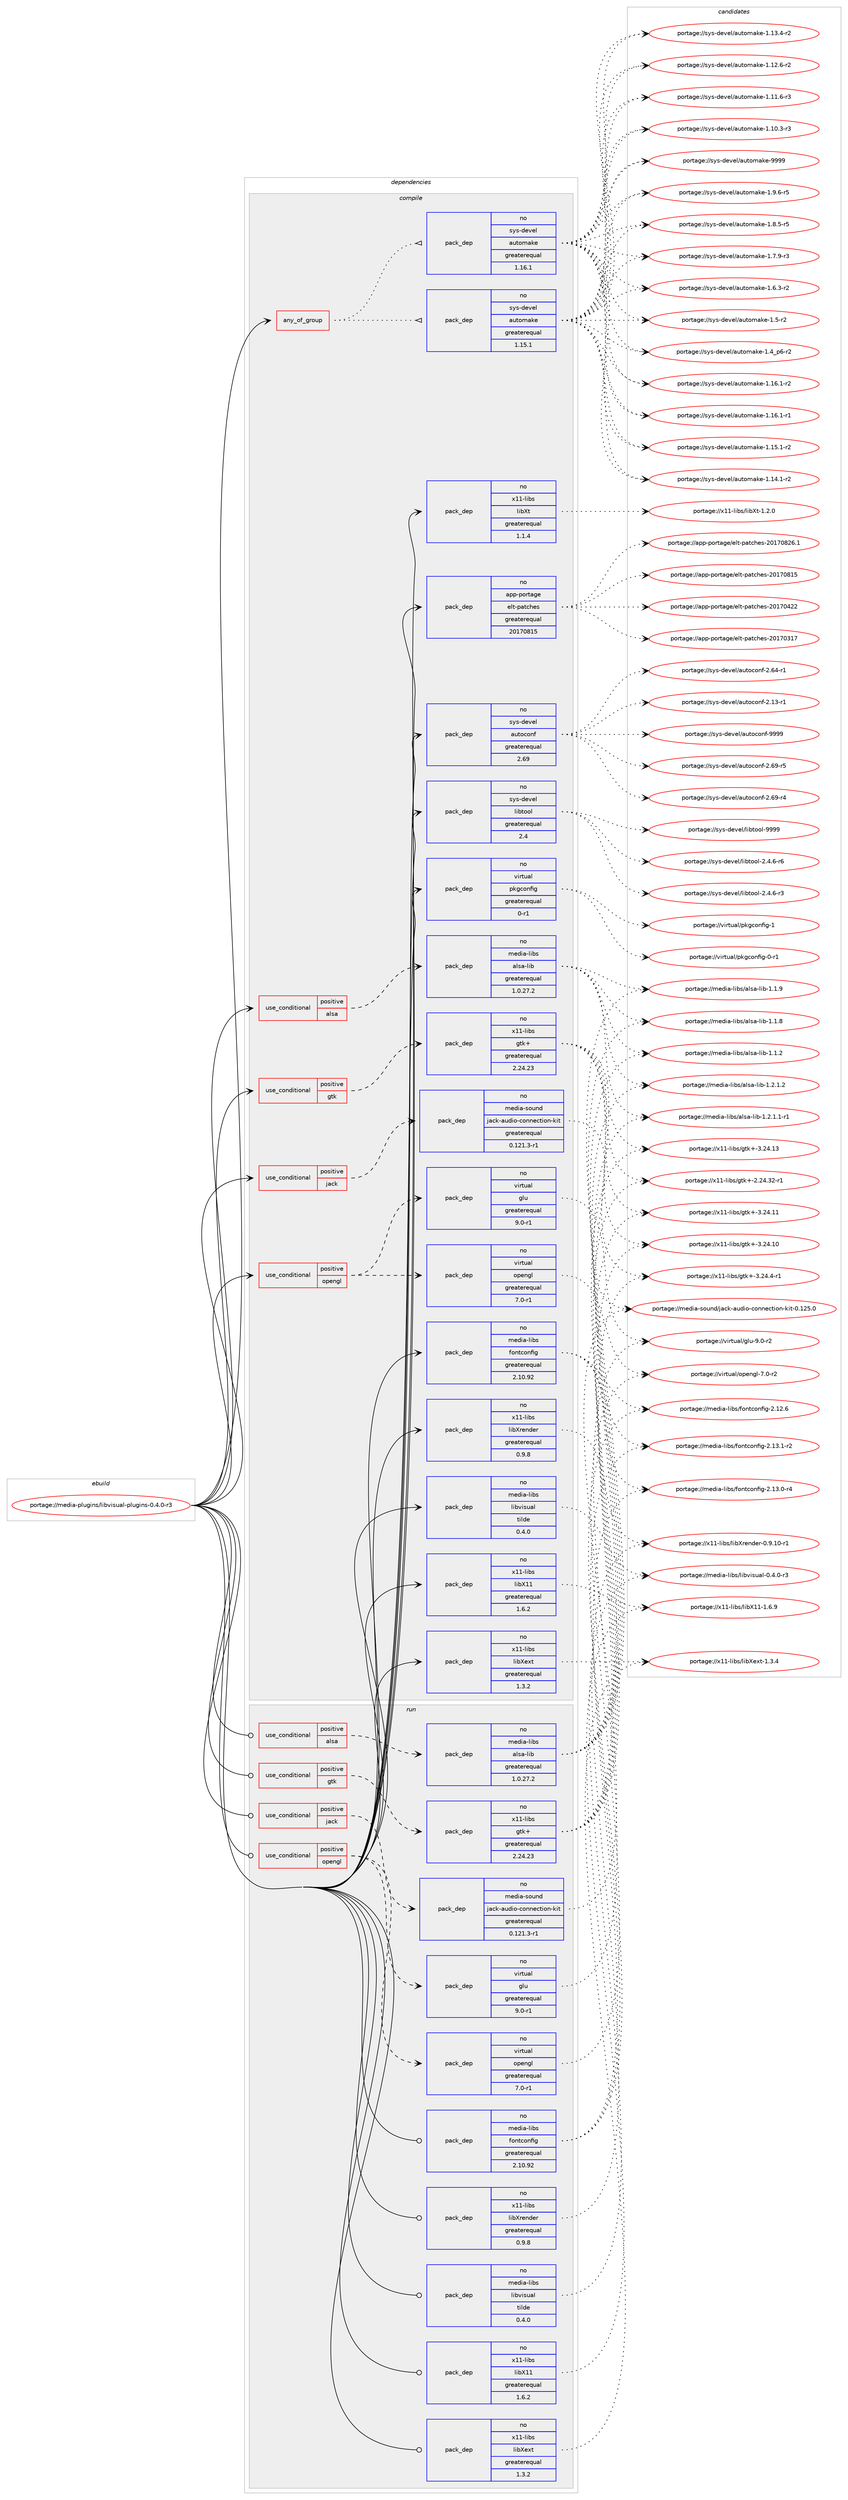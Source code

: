digraph prolog {

# *************
# Graph options
# *************

newrank=true;
concentrate=true;
compound=true;
graph [rankdir=LR,fontname=Helvetica,fontsize=10,ranksep=1.5];#, ranksep=2.5, nodesep=0.2];
edge  [arrowhead=vee];
node  [fontname=Helvetica,fontsize=10];

# **********
# The ebuild
# **********

subgraph cluster_leftcol {
color=gray;
label=<<i>ebuild</i>>;
id [label="portage://media-plugins/libvisual-plugins-0.4.0-r3", color=red, width=4, href="../media-plugins/libvisual-plugins-0.4.0-r3.svg"];
}

# ****************
# The dependencies
# ****************

subgraph cluster_midcol {
color=gray;
label=<<i>dependencies</i>>;
subgraph cluster_compile {
fillcolor="#eeeeee";
style=filled;
label=<<i>compile</i>>;
subgraph any2885 {
dependency199725 [label=<<TABLE BORDER="0" CELLBORDER="1" CELLSPACING="0" CELLPADDING="4"><TR><TD CELLPADDING="10">any_of_group</TD></TR></TABLE>>, shape=none, color=red];subgraph pack151518 {
dependency199726 [label=<<TABLE BORDER="0" CELLBORDER="1" CELLSPACING="0" CELLPADDING="4" WIDTH="220"><TR><TD ROWSPAN="6" CELLPADDING="30">pack_dep</TD></TR><TR><TD WIDTH="110">no</TD></TR><TR><TD>sys-devel</TD></TR><TR><TD>automake</TD></TR><TR><TD>greaterequal</TD></TR><TR><TD>1.16.1</TD></TR></TABLE>>, shape=none, color=blue];
}
dependency199725:e -> dependency199726:w [weight=20,style="dotted",arrowhead="oinv"];
subgraph pack151519 {
dependency199727 [label=<<TABLE BORDER="0" CELLBORDER="1" CELLSPACING="0" CELLPADDING="4" WIDTH="220"><TR><TD ROWSPAN="6" CELLPADDING="30">pack_dep</TD></TR><TR><TD WIDTH="110">no</TD></TR><TR><TD>sys-devel</TD></TR><TR><TD>automake</TD></TR><TR><TD>greaterequal</TD></TR><TR><TD>1.15.1</TD></TR></TABLE>>, shape=none, color=blue];
}
dependency199725:e -> dependency199727:w [weight=20,style="dotted",arrowhead="oinv"];
}
id:e -> dependency199725:w [weight=20,style="solid",arrowhead="vee"];
subgraph cond45166 {
dependency199728 [label=<<TABLE BORDER="0" CELLBORDER="1" CELLSPACING="0" CELLPADDING="4"><TR><TD ROWSPAN="3" CELLPADDING="10">use_conditional</TD></TR><TR><TD>positive</TD></TR><TR><TD>alsa</TD></TR></TABLE>>, shape=none, color=red];
subgraph pack151520 {
dependency199729 [label=<<TABLE BORDER="0" CELLBORDER="1" CELLSPACING="0" CELLPADDING="4" WIDTH="220"><TR><TD ROWSPAN="6" CELLPADDING="30">pack_dep</TD></TR><TR><TD WIDTH="110">no</TD></TR><TR><TD>media-libs</TD></TR><TR><TD>alsa-lib</TD></TR><TR><TD>greaterequal</TD></TR><TR><TD>1.0.27.2</TD></TR></TABLE>>, shape=none, color=blue];
}
dependency199728:e -> dependency199729:w [weight=20,style="dashed",arrowhead="vee"];
}
id:e -> dependency199728:w [weight=20,style="solid",arrowhead="vee"];
subgraph cond45167 {
dependency199730 [label=<<TABLE BORDER="0" CELLBORDER="1" CELLSPACING="0" CELLPADDING="4"><TR><TD ROWSPAN="3" CELLPADDING="10">use_conditional</TD></TR><TR><TD>positive</TD></TR><TR><TD>gtk</TD></TR></TABLE>>, shape=none, color=red];
subgraph pack151521 {
dependency199731 [label=<<TABLE BORDER="0" CELLBORDER="1" CELLSPACING="0" CELLPADDING="4" WIDTH="220"><TR><TD ROWSPAN="6" CELLPADDING="30">pack_dep</TD></TR><TR><TD WIDTH="110">no</TD></TR><TR><TD>x11-libs</TD></TR><TR><TD>gtk+</TD></TR><TR><TD>greaterequal</TD></TR><TR><TD>2.24.23</TD></TR></TABLE>>, shape=none, color=blue];
}
dependency199730:e -> dependency199731:w [weight=20,style="dashed",arrowhead="vee"];
}
id:e -> dependency199730:w [weight=20,style="solid",arrowhead="vee"];
subgraph cond45168 {
dependency199732 [label=<<TABLE BORDER="0" CELLBORDER="1" CELLSPACING="0" CELLPADDING="4"><TR><TD ROWSPAN="3" CELLPADDING="10">use_conditional</TD></TR><TR><TD>positive</TD></TR><TR><TD>jack</TD></TR></TABLE>>, shape=none, color=red];
subgraph pack151522 {
dependency199733 [label=<<TABLE BORDER="0" CELLBORDER="1" CELLSPACING="0" CELLPADDING="4" WIDTH="220"><TR><TD ROWSPAN="6" CELLPADDING="30">pack_dep</TD></TR><TR><TD WIDTH="110">no</TD></TR><TR><TD>media-sound</TD></TR><TR><TD>jack-audio-connection-kit</TD></TR><TR><TD>greaterequal</TD></TR><TR><TD>0.121.3-r1</TD></TR></TABLE>>, shape=none, color=blue];
}
dependency199732:e -> dependency199733:w [weight=20,style="dashed",arrowhead="vee"];
}
id:e -> dependency199732:w [weight=20,style="solid",arrowhead="vee"];
subgraph cond45169 {
dependency199734 [label=<<TABLE BORDER="0" CELLBORDER="1" CELLSPACING="0" CELLPADDING="4"><TR><TD ROWSPAN="3" CELLPADDING="10">use_conditional</TD></TR><TR><TD>positive</TD></TR><TR><TD>opengl</TD></TR></TABLE>>, shape=none, color=red];
subgraph pack151523 {
dependency199735 [label=<<TABLE BORDER="0" CELLBORDER="1" CELLSPACING="0" CELLPADDING="4" WIDTH="220"><TR><TD ROWSPAN="6" CELLPADDING="30">pack_dep</TD></TR><TR><TD WIDTH="110">no</TD></TR><TR><TD>virtual</TD></TR><TR><TD>glu</TD></TR><TR><TD>greaterequal</TD></TR><TR><TD>9.0-r1</TD></TR></TABLE>>, shape=none, color=blue];
}
dependency199734:e -> dependency199735:w [weight=20,style="dashed",arrowhead="vee"];
subgraph pack151524 {
dependency199736 [label=<<TABLE BORDER="0" CELLBORDER="1" CELLSPACING="0" CELLPADDING="4" WIDTH="220"><TR><TD ROWSPAN="6" CELLPADDING="30">pack_dep</TD></TR><TR><TD WIDTH="110">no</TD></TR><TR><TD>virtual</TD></TR><TR><TD>opengl</TD></TR><TR><TD>greaterequal</TD></TR><TR><TD>7.0-r1</TD></TR></TABLE>>, shape=none, color=blue];
}
dependency199734:e -> dependency199736:w [weight=20,style="dashed",arrowhead="vee"];
}
id:e -> dependency199734:w [weight=20,style="solid",arrowhead="vee"];
subgraph pack151525 {
dependency199737 [label=<<TABLE BORDER="0" CELLBORDER="1" CELLSPACING="0" CELLPADDING="4" WIDTH="220"><TR><TD ROWSPAN="6" CELLPADDING="30">pack_dep</TD></TR><TR><TD WIDTH="110">no</TD></TR><TR><TD>app-portage</TD></TR><TR><TD>elt-patches</TD></TR><TR><TD>greaterequal</TD></TR><TR><TD>20170815</TD></TR></TABLE>>, shape=none, color=blue];
}
id:e -> dependency199737:w [weight=20,style="solid",arrowhead="vee"];
subgraph pack151526 {
dependency199738 [label=<<TABLE BORDER="0" CELLBORDER="1" CELLSPACING="0" CELLPADDING="4" WIDTH="220"><TR><TD ROWSPAN="6" CELLPADDING="30">pack_dep</TD></TR><TR><TD WIDTH="110">no</TD></TR><TR><TD>media-libs</TD></TR><TR><TD>fontconfig</TD></TR><TR><TD>greaterequal</TD></TR><TR><TD>2.10.92</TD></TR></TABLE>>, shape=none, color=blue];
}
id:e -> dependency199738:w [weight=20,style="solid",arrowhead="vee"];
subgraph pack151527 {
dependency199739 [label=<<TABLE BORDER="0" CELLBORDER="1" CELLSPACING="0" CELLPADDING="4" WIDTH="220"><TR><TD ROWSPAN="6" CELLPADDING="30">pack_dep</TD></TR><TR><TD WIDTH="110">no</TD></TR><TR><TD>media-libs</TD></TR><TR><TD>libvisual</TD></TR><TR><TD>tilde</TD></TR><TR><TD>0.4.0</TD></TR></TABLE>>, shape=none, color=blue];
}
id:e -> dependency199739:w [weight=20,style="solid",arrowhead="vee"];
subgraph pack151528 {
dependency199740 [label=<<TABLE BORDER="0" CELLBORDER="1" CELLSPACING="0" CELLPADDING="4" WIDTH="220"><TR><TD ROWSPAN="6" CELLPADDING="30">pack_dep</TD></TR><TR><TD WIDTH="110">no</TD></TR><TR><TD>sys-devel</TD></TR><TR><TD>autoconf</TD></TR><TR><TD>greaterequal</TD></TR><TR><TD>2.69</TD></TR></TABLE>>, shape=none, color=blue];
}
id:e -> dependency199740:w [weight=20,style="solid",arrowhead="vee"];
subgraph pack151529 {
dependency199741 [label=<<TABLE BORDER="0" CELLBORDER="1" CELLSPACING="0" CELLPADDING="4" WIDTH="220"><TR><TD ROWSPAN="6" CELLPADDING="30">pack_dep</TD></TR><TR><TD WIDTH="110">no</TD></TR><TR><TD>sys-devel</TD></TR><TR><TD>libtool</TD></TR><TR><TD>greaterequal</TD></TR><TR><TD>2.4</TD></TR></TABLE>>, shape=none, color=blue];
}
id:e -> dependency199741:w [weight=20,style="solid",arrowhead="vee"];
subgraph pack151530 {
dependency199742 [label=<<TABLE BORDER="0" CELLBORDER="1" CELLSPACING="0" CELLPADDING="4" WIDTH="220"><TR><TD ROWSPAN="6" CELLPADDING="30">pack_dep</TD></TR><TR><TD WIDTH="110">no</TD></TR><TR><TD>virtual</TD></TR><TR><TD>pkgconfig</TD></TR><TR><TD>greaterequal</TD></TR><TR><TD>0-r1</TD></TR></TABLE>>, shape=none, color=blue];
}
id:e -> dependency199742:w [weight=20,style="solid",arrowhead="vee"];
subgraph pack151531 {
dependency199743 [label=<<TABLE BORDER="0" CELLBORDER="1" CELLSPACING="0" CELLPADDING="4" WIDTH="220"><TR><TD ROWSPAN="6" CELLPADDING="30">pack_dep</TD></TR><TR><TD WIDTH="110">no</TD></TR><TR><TD>x11-libs</TD></TR><TR><TD>libX11</TD></TR><TR><TD>greaterequal</TD></TR><TR><TD>1.6.2</TD></TR></TABLE>>, shape=none, color=blue];
}
id:e -> dependency199743:w [weight=20,style="solid",arrowhead="vee"];
subgraph pack151532 {
dependency199744 [label=<<TABLE BORDER="0" CELLBORDER="1" CELLSPACING="0" CELLPADDING="4" WIDTH="220"><TR><TD ROWSPAN="6" CELLPADDING="30">pack_dep</TD></TR><TR><TD WIDTH="110">no</TD></TR><TR><TD>x11-libs</TD></TR><TR><TD>libXext</TD></TR><TR><TD>greaterequal</TD></TR><TR><TD>1.3.2</TD></TR></TABLE>>, shape=none, color=blue];
}
id:e -> dependency199744:w [weight=20,style="solid",arrowhead="vee"];
subgraph pack151533 {
dependency199745 [label=<<TABLE BORDER="0" CELLBORDER="1" CELLSPACING="0" CELLPADDING="4" WIDTH="220"><TR><TD ROWSPAN="6" CELLPADDING="30">pack_dep</TD></TR><TR><TD WIDTH="110">no</TD></TR><TR><TD>x11-libs</TD></TR><TR><TD>libXrender</TD></TR><TR><TD>greaterequal</TD></TR><TR><TD>0.9.8</TD></TR></TABLE>>, shape=none, color=blue];
}
id:e -> dependency199745:w [weight=20,style="solid",arrowhead="vee"];
subgraph pack151534 {
dependency199746 [label=<<TABLE BORDER="0" CELLBORDER="1" CELLSPACING="0" CELLPADDING="4" WIDTH="220"><TR><TD ROWSPAN="6" CELLPADDING="30">pack_dep</TD></TR><TR><TD WIDTH="110">no</TD></TR><TR><TD>x11-libs</TD></TR><TR><TD>libXt</TD></TR><TR><TD>greaterequal</TD></TR><TR><TD>1.1.4</TD></TR></TABLE>>, shape=none, color=blue];
}
id:e -> dependency199746:w [weight=20,style="solid",arrowhead="vee"];
}
subgraph cluster_compileandrun {
fillcolor="#eeeeee";
style=filled;
label=<<i>compile and run</i>>;
}
subgraph cluster_run {
fillcolor="#eeeeee";
style=filled;
label=<<i>run</i>>;
subgraph cond45170 {
dependency199747 [label=<<TABLE BORDER="0" CELLBORDER="1" CELLSPACING="0" CELLPADDING="4"><TR><TD ROWSPAN="3" CELLPADDING="10">use_conditional</TD></TR><TR><TD>positive</TD></TR><TR><TD>alsa</TD></TR></TABLE>>, shape=none, color=red];
subgraph pack151535 {
dependency199748 [label=<<TABLE BORDER="0" CELLBORDER="1" CELLSPACING="0" CELLPADDING="4" WIDTH="220"><TR><TD ROWSPAN="6" CELLPADDING="30">pack_dep</TD></TR><TR><TD WIDTH="110">no</TD></TR><TR><TD>media-libs</TD></TR><TR><TD>alsa-lib</TD></TR><TR><TD>greaterequal</TD></TR><TR><TD>1.0.27.2</TD></TR></TABLE>>, shape=none, color=blue];
}
dependency199747:e -> dependency199748:w [weight=20,style="dashed",arrowhead="vee"];
}
id:e -> dependency199747:w [weight=20,style="solid",arrowhead="odot"];
subgraph cond45171 {
dependency199749 [label=<<TABLE BORDER="0" CELLBORDER="1" CELLSPACING="0" CELLPADDING="4"><TR><TD ROWSPAN="3" CELLPADDING="10">use_conditional</TD></TR><TR><TD>positive</TD></TR><TR><TD>gtk</TD></TR></TABLE>>, shape=none, color=red];
subgraph pack151536 {
dependency199750 [label=<<TABLE BORDER="0" CELLBORDER="1" CELLSPACING="0" CELLPADDING="4" WIDTH="220"><TR><TD ROWSPAN="6" CELLPADDING="30">pack_dep</TD></TR><TR><TD WIDTH="110">no</TD></TR><TR><TD>x11-libs</TD></TR><TR><TD>gtk+</TD></TR><TR><TD>greaterequal</TD></TR><TR><TD>2.24.23</TD></TR></TABLE>>, shape=none, color=blue];
}
dependency199749:e -> dependency199750:w [weight=20,style="dashed",arrowhead="vee"];
}
id:e -> dependency199749:w [weight=20,style="solid",arrowhead="odot"];
subgraph cond45172 {
dependency199751 [label=<<TABLE BORDER="0" CELLBORDER="1" CELLSPACING="0" CELLPADDING="4"><TR><TD ROWSPAN="3" CELLPADDING="10">use_conditional</TD></TR><TR><TD>positive</TD></TR><TR><TD>jack</TD></TR></TABLE>>, shape=none, color=red];
subgraph pack151537 {
dependency199752 [label=<<TABLE BORDER="0" CELLBORDER="1" CELLSPACING="0" CELLPADDING="4" WIDTH="220"><TR><TD ROWSPAN="6" CELLPADDING="30">pack_dep</TD></TR><TR><TD WIDTH="110">no</TD></TR><TR><TD>media-sound</TD></TR><TR><TD>jack-audio-connection-kit</TD></TR><TR><TD>greaterequal</TD></TR><TR><TD>0.121.3-r1</TD></TR></TABLE>>, shape=none, color=blue];
}
dependency199751:e -> dependency199752:w [weight=20,style="dashed",arrowhead="vee"];
}
id:e -> dependency199751:w [weight=20,style="solid",arrowhead="odot"];
subgraph cond45173 {
dependency199753 [label=<<TABLE BORDER="0" CELLBORDER="1" CELLSPACING="0" CELLPADDING="4"><TR><TD ROWSPAN="3" CELLPADDING="10">use_conditional</TD></TR><TR><TD>positive</TD></TR><TR><TD>opengl</TD></TR></TABLE>>, shape=none, color=red];
subgraph pack151538 {
dependency199754 [label=<<TABLE BORDER="0" CELLBORDER="1" CELLSPACING="0" CELLPADDING="4" WIDTH="220"><TR><TD ROWSPAN="6" CELLPADDING="30">pack_dep</TD></TR><TR><TD WIDTH="110">no</TD></TR><TR><TD>virtual</TD></TR><TR><TD>glu</TD></TR><TR><TD>greaterequal</TD></TR><TR><TD>9.0-r1</TD></TR></TABLE>>, shape=none, color=blue];
}
dependency199753:e -> dependency199754:w [weight=20,style="dashed",arrowhead="vee"];
subgraph pack151539 {
dependency199755 [label=<<TABLE BORDER="0" CELLBORDER="1" CELLSPACING="0" CELLPADDING="4" WIDTH="220"><TR><TD ROWSPAN="6" CELLPADDING="30">pack_dep</TD></TR><TR><TD WIDTH="110">no</TD></TR><TR><TD>virtual</TD></TR><TR><TD>opengl</TD></TR><TR><TD>greaterequal</TD></TR><TR><TD>7.0-r1</TD></TR></TABLE>>, shape=none, color=blue];
}
dependency199753:e -> dependency199755:w [weight=20,style="dashed",arrowhead="vee"];
}
id:e -> dependency199753:w [weight=20,style="solid",arrowhead="odot"];
subgraph pack151540 {
dependency199756 [label=<<TABLE BORDER="0" CELLBORDER="1" CELLSPACING="0" CELLPADDING="4" WIDTH="220"><TR><TD ROWSPAN="6" CELLPADDING="30">pack_dep</TD></TR><TR><TD WIDTH="110">no</TD></TR><TR><TD>media-libs</TD></TR><TR><TD>fontconfig</TD></TR><TR><TD>greaterequal</TD></TR><TR><TD>2.10.92</TD></TR></TABLE>>, shape=none, color=blue];
}
id:e -> dependency199756:w [weight=20,style="solid",arrowhead="odot"];
subgraph pack151541 {
dependency199757 [label=<<TABLE BORDER="0" CELLBORDER="1" CELLSPACING="0" CELLPADDING="4" WIDTH="220"><TR><TD ROWSPAN="6" CELLPADDING="30">pack_dep</TD></TR><TR><TD WIDTH="110">no</TD></TR><TR><TD>media-libs</TD></TR><TR><TD>libvisual</TD></TR><TR><TD>tilde</TD></TR><TR><TD>0.4.0</TD></TR></TABLE>>, shape=none, color=blue];
}
id:e -> dependency199757:w [weight=20,style="solid",arrowhead="odot"];
subgraph pack151542 {
dependency199758 [label=<<TABLE BORDER="0" CELLBORDER="1" CELLSPACING="0" CELLPADDING="4" WIDTH="220"><TR><TD ROWSPAN="6" CELLPADDING="30">pack_dep</TD></TR><TR><TD WIDTH="110">no</TD></TR><TR><TD>x11-libs</TD></TR><TR><TD>libX11</TD></TR><TR><TD>greaterequal</TD></TR><TR><TD>1.6.2</TD></TR></TABLE>>, shape=none, color=blue];
}
id:e -> dependency199758:w [weight=20,style="solid",arrowhead="odot"];
subgraph pack151543 {
dependency199759 [label=<<TABLE BORDER="0" CELLBORDER="1" CELLSPACING="0" CELLPADDING="4" WIDTH="220"><TR><TD ROWSPAN="6" CELLPADDING="30">pack_dep</TD></TR><TR><TD WIDTH="110">no</TD></TR><TR><TD>x11-libs</TD></TR><TR><TD>libXext</TD></TR><TR><TD>greaterequal</TD></TR><TR><TD>1.3.2</TD></TR></TABLE>>, shape=none, color=blue];
}
id:e -> dependency199759:w [weight=20,style="solid",arrowhead="odot"];
subgraph pack151544 {
dependency199760 [label=<<TABLE BORDER="0" CELLBORDER="1" CELLSPACING="0" CELLPADDING="4" WIDTH="220"><TR><TD ROWSPAN="6" CELLPADDING="30">pack_dep</TD></TR><TR><TD WIDTH="110">no</TD></TR><TR><TD>x11-libs</TD></TR><TR><TD>libXrender</TD></TR><TR><TD>greaterequal</TD></TR><TR><TD>0.9.8</TD></TR></TABLE>>, shape=none, color=blue];
}
id:e -> dependency199760:w [weight=20,style="solid",arrowhead="odot"];
}
}

# **************
# The candidates
# **************

subgraph cluster_choices {
rank=same;
color=gray;
label=<<i>candidates</i>>;

subgraph choice151518 {
color=black;
nodesep=1;
choice115121115451001011181011084797117116111109971071014557575757 [label="portage://sys-devel/automake-9999", color=red, width=4,href="../sys-devel/automake-9999.svg"];
choice115121115451001011181011084797117116111109971071014549465746544511453 [label="portage://sys-devel/automake-1.9.6-r5", color=red, width=4,href="../sys-devel/automake-1.9.6-r5.svg"];
choice115121115451001011181011084797117116111109971071014549465646534511453 [label="portage://sys-devel/automake-1.8.5-r5", color=red, width=4,href="../sys-devel/automake-1.8.5-r5.svg"];
choice115121115451001011181011084797117116111109971071014549465546574511451 [label="portage://sys-devel/automake-1.7.9-r3", color=red, width=4,href="../sys-devel/automake-1.7.9-r3.svg"];
choice115121115451001011181011084797117116111109971071014549465446514511450 [label="portage://sys-devel/automake-1.6.3-r2", color=red, width=4,href="../sys-devel/automake-1.6.3-r2.svg"];
choice11512111545100101118101108479711711611110997107101454946534511450 [label="portage://sys-devel/automake-1.5-r2", color=red, width=4,href="../sys-devel/automake-1.5-r2.svg"];
choice115121115451001011181011084797117116111109971071014549465295112544511450 [label="portage://sys-devel/automake-1.4_p6-r2", color=red, width=4,href="../sys-devel/automake-1.4_p6-r2.svg"];
choice11512111545100101118101108479711711611110997107101454946495446494511450 [label="portage://sys-devel/automake-1.16.1-r2", color=red, width=4,href="../sys-devel/automake-1.16.1-r2.svg"];
choice11512111545100101118101108479711711611110997107101454946495446494511449 [label="portage://sys-devel/automake-1.16.1-r1", color=red, width=4,href="../sys-devel/automake-1.16.1-r1.svg"];
choice11512111545100101118101108479711711611110997107101454946495346494511450 [label="portage://sys-devel/automake-1.15.1-r2", color=red, width=4,href="../sys-devel/automake-1.15.1-r2.svg"];
choice11512111545100101118101108479711711611110997107101454946495246494511450 [label="portage://sys-devel/automake-1.14.1-r2", color=red, width=4,href="../sys-devel/automake-1.14.1-r2.svg"];
choice11512111545100101118101108479711711611110997107101454946495146524511450 [label="portage://sys-devel/automake-1.13.4-r2", color=red, width=4,href="../sys-devel/automake-1.13.4-r2.svg"];
choice11512111545100101118101108479711711611110997107101454946495046544511450 [label="portage://sys-devel/automake-1.12.6-r2", color=red, width=4,href="../sys-devel/automake-1.12.6-r2.svg"];
choice11512111545100101118101108479711711611110997107101454946494946544511451 [label="portage://sys-devel/automake-1.11.6-r3", color=red, width=4,href="../sys-devel/automake-1.11.6-r3.svg"];
choice11512111545100101118101108479711711611110997107101454946494846514511451 [label="portage://sys-devel/automake-1.10.3-r3", color=red, width=4,href="../sys-devel/automake-1.10.3-r3.svg"];
dependency199726:e -> choice115121115451001011181011084797117116111109971071014557575757:w [style=dotted,weight="100"];
dependency199726:e -> choice115121115451001011181011084797117116111109971071014549465746544511453:w [style=dotted,weight="100"];
dependency199726:e -> choice115121115451001011181011084797117116111109971071014549465646534511453:w [style=dotted,weight="100"];
dependency199726:e -> choice115121115451001011181011084797117116111109971071014549465546574511451:w [style=dotted,weight="100"];
dependency199726:e -> choice115121115451001011181011084797117116111109971071014549465446514511450:w [style=dotted,weight="100"];
dependency199726:e -> choice11512111545100101118101108479711711611110997107101454946534511450:w [style=dotted,weight="100"];
dependency199726:e -> choice115121115451001011181011084797117116111109971071014549465295112544511450:w [style=dotted,weight="100"];
dependency199726:e -> choice11512111545100101118101108479711711611110997107101454946495446494511450:w [style=dotted,weight="100"];
dependency199726:e -> choice11512111545100101118101108479711711611110997107101454946495446494511449:w [style=dotted,weight="100"];
dependency199726:e -> choice11512111545100101118101108479711711611110997107101454946495346494511450:w [style=dotted,weight="100"];
dependency199726:e -> choice11512111545100101118101108479711711611110997107101454946495246494511450:w [style=dotted,weight="100"];
dependency199726:e -> choice11512111545100101118101108479711711611110997107101454946495146524511450:w [style=dotted,weight="100"];
dependency199726:e -> choice11512111545100101118101108479711711611110997107101454946495046544511450:w [style=dotted,weight="100"];
dependency199726:e -> choice11512111545100101118101108479711711611110997107101454946494946544511451:w [style=dotted,weight="100"];
dependency199726:e -> choice11512111545100101118101108479711711611110997107101454946494846514511451:w [style=dotted,weight="100"];
}
subgraph choice151519 {
color=black;
nodesep=1;
choice115121115451001011181011084797117116111109971071014557575757 [label="portage://sys-devel/automake-9999", color=red, width=4,href="../sys-devel/automake-9999.svg"];
choice115121115451001011181011084797117116111109971071014549465746544511453 [label="portage://sys-devel/automake-1.9.6-r5", color=red, width=4,href="../sys-devel/automake-1.9.6-r5.svg"];
choice115121115451001011181011084797117116111109971071014549465646534511453 [label="portage://sys-devel/automake-1.8.5-r5", color=red, width=4,href="../sys-devel/automake-1.8.5-r5.svg"];
choice115121115451001011181011084797117116111109971071014549465546574511451 [label="portage://sys-devel/automake-1.7.9-r3", color=red, width=4,href="../sys-devel/automake-1.7.9-r3.svg"];
choice115121115451001011181011084797117116111109971071014549465446514511450 [label="portage://sys-devel/automake-1.6.3-r2", color=red, width=4,href="../sys-devel/automake-1.6.3-r2.svg"];
choice11512111545100101118101108479711711611110997107101454946534511450 [label="portage://sys-devel/automake-1.5-r2", color=red, width=4,href="../sys-devel/automake-1.5-r2.svg"];
choice115121115451001011181011084797117116111109971071014549465295112544511450 [label="portage://sys-devel/automake-1.4_p6-r2", color=red, width=4,href="../sys-devel/automake-1.4_p6-r2.svg"];
choice11512111545100101118101108479711711611110997107101454946495446494511450 [label="portage://sys-devel/automake-1.16.1-r2", color=red, width=4,href="../sys-devel/automake-1.16.1-r2.svg"];
choice11512111545100101118101108479711711611110997107101454946495446494511449 [label="portage://sys-devel/automake-1.16.1-r1", color=red, width=4,href="../sys-devel/automake-1.16.1-r1.svg"];
choice11512111545100101118101108479711711611110997107101454946495346494511450 [label="portage://sys-devel/automake-1.15.1-r2", color=red, width=4,href="../sys-devel/automake-1.15.1-r2.svg"];
choice11512111545100101118101108479711711611110997107101454946495246494511450 [label="portage://sys-devel/automake-1.14.1-r2", color=red, width=4,href="../sys-devel/automake-1.14.1-r2.svg"];
choice11512111545100101118101108479711711611110997107101454946495146524511450 [label="portage://sys-devel/automake-1.13.4-r2", color=red, width=4,href="../sys-devel/automake-1.13.4-r2.svg"];
choice11512111545100101118101108479711711611110997107101454946495046544511450 [label="portage://sys-devel/automake-1.12.6-r2", color=red, width=4,href="../sys-devel/automake-1.12.6-r2.svg"];
choice11512111545100101118101108479711711611110997107101454946494946544511451 [label="portage://sys-devel/automake-1.11.6-r3", color=red, width=4,href="../sys-devel/automake-1.11.6-r3.svg"];
choice11512111545100101118101108479711711611110997107101454946494846514511451 [label="portage://sys-devel/automake-1.10.3-r3", color=red, width=4,href="../sys-devel/automake-1.10.3-r3.svg"];
dependency199727:e -> choice115121115451001011181011084797117116111109971071014557575757:w [style=dotted,weight="100"];
dependency199727:e -> choice115121115451001011181011084797117116111109971071014549465746544511453:w [style=dotted,weight="100"];
dependency199727:e -> choice115121115451001011181011084797117116111109971071014549465646534511453:w [style=dotted,weight="100"];
dependency199727:e -> choice115121115451001011181011084797117116111109971071014549465546574511451:w [style=dotted,weight="100"];
dependency199727:e -> choice115121115451001011181011084797117116111109971071014549465446514511450:w [style=dotted,weight="100"];
dependency199727:e -> choice11512111545100101118101108479711711611110997107101454946534511450:w [style=dotted,weight="100"];
dependency199727:e -> choice115121115451001011181011084797117116111109971071014549465295112544511450:w [style=dotted,weight="100"];
dependency199727:e -> choice11512111545100101118101108479711711611110997107101454946495446494511450:w [style=dotted,weight="100"];
dependency199727:e -> choice11512111545100101118101108479711711611110997107101454946495446494511449:w [style=dotted,weight="100"];
dependency199727:e -> choice11512111545100101118101108479711711611110997107101454946495346494511450:w [style=dotted,weight="100"];
dependency199727:e -> choice11512111545100101118101108479711711611110997107101454946495246494511450:w [style=dotted,weight="100"];
dependency199727:e -> choice11512111545100101118101108479711711611110997107101454946495146524511450:w [style=dotted,weight="100"];
dependency199727:e -> choice11512111545100101118101108479711711611110997107101454946495046544511450:w [style=dotted,weight="100"];
dependency199727:e -> choice11512111545100101118101108479711711611110997107101454946494946544511451:w [style=dotted,weight="100"];
dependency199727:e -> choice11512111545100101118101108479711711611110997107101454946494846514511451:w [style=dotted,weight="100"];
}
subgraph choice151520 {
color=black;
nodesep=1;
choice10910110010597451081059811547971081159745108105984549465046494650 [label="portage://media-libs/alsa-lib-1.2.1.2", color=red, width=4,href="../media-libs/alsa-lib-1.2.1.2.svg"];
choice109101100105974510810598115479710811597451081059845494650464946494511449 [label="portage://media-libs/alsa-lib-1.2.1.1-r1", color=red, width=4,href="../media-libs/alsa-lib-1.2.1.1-r1.svg"];
choice1091011001059745108105981154797108115974510810598454946494657 [label="portage://media-libs/alsa-lib-1.1.9", color=red, width=4,href="../media-libs/alsa-lib-1.1.9.svg"];
choice1091011001059745108105981154797108115974510810598454946494656 [label="portage://media-libs/alsa-lib-1.1.8", color=red, width=4,href="../media-libs/alsa-lib-1.1.8.svg"];
choice1091011001059745108105981154797108115974510810598454946494650 [label="portage://media-libs/alsa-lib-1.1.2", color=red, width=4,href="../media-libs/alsa-lib-1.1.2.svg"];
dependency199729:e -> choice10910110010597451081059811547971081159745108105984549465046494650:w [style=dotted,weight="100"];
dependency199729:e -> choice109101100105974510810598115479710811597451081059845494650464946494511449:w [style=dotted,weight="100"];
dependency199729:e -> choice1091011001059745108105981154797108115974510810598454946494657:w [style=dotted,weight="100"];
dependency199729:e -> choice1091011001059745108105981154797108115974510810598454946494656:w [style=dotted,weight="100"];
dependency199729:e -> choice1091011001059745108105981154797108115974510810598454946494650:w [style=dotted,weight="100"];
}
subgraph choice151521 {
color=black;
nodesep=1;
choice120494945108105981154710311610743455146505246524511449 [label="portage://x11-libs/gtk+-3.24.4-r1", color=red, width=4,href="../x11-libs/gtk+-3.24.4-r1.svg"];
choice1204949451081059811547103116107434551465052464951 [label="portage://x11-libs/gtk+-3.24.13", color=red, width=4,href="../x11-libs/gtk+-3.24.13.svg"];
choice1204949451081059811547103116107434551465052464949 [label="portage://x11-libs/gtk+-3.24.11", color=red, width=4,href="../x11-libs/gtk+-3.24.11.svg"];
choice1204949451081059811547103116107434551465052464948 [label="portage://x11-libs/gtk+-3.24.10", color=red, width=4,href="../x11-libs/gtk+-3.24.10.svg"];
choice12049494510810598115471031161074345504650524651504511449 [label="portage://x11-libs/gtk+-2.24.32-r1", color=red, width=4,href="../x11-libs/gtk+-2.24.32-r1.svg"];
dependency199731:e -> choice120494945108105981154710311610743455146505246524511449:w [style=dotted,weight="100"];
dependency199731:e -> choice1204949451081059811547103116107434551465052464951:w [style=dotted,weight="100"];
dependency199731:e -> choice1204949451081059811547103116107434551465052464949:w [style=dotted,weight="100"];
dependency199731:e -> choice1204949451081059811547103116107434551465052464948:w [style=dotted,weight="100"];
dependency199731:e -> choice12049494510810598115471031161074345504650524651504511449:w [style=dotted,weight="100"];
}
subgraph choice151522 {
color=black;
nodesep=1;
choice10910110010597451151111171101004710697991074597117100105111459911111011010199116105111110451071051164548464950534648 [label="portage://media-sound/jack-audio-connection-kit-0.125.0", color=red, width=4,href="../media-sound/jack-audio-connection-kit-0.125.0.svg"];
dependency199733:e -> choice10910110010597451151111171101004710697991074597117100105111459911111011010199116105111110451071051164548464950534648:w [style=dotted,weight="100"];
}
subgraph choice151523 {
color=black;
nodesep=1;
choice1181051141161179710847103108117455746484511450 [label="portage://virtual/glu-9.0-r2", color=red, width=4,href="../virtual/glu-9.0-r2.svg"];
dependency199735:e -> choice1181051141161179710847103108117455746484511450:w [style=dotted,weight="100"];
}
subgraph choice151524 {
color=black;
nodesep=1;
choice1181051141161179710847111112101110103108455546484511450 [label="portage://virtual/opengl-7.0-r2", color=red, width=4,href="../virtual/opengl-7.0-r2.svg"];
dependency199736:e -> choice1181051141161179710847111112101110103108455546484511450:w [style=dotted,weight="100"];
}
subgraph choice151525 {
color=black;
nodesep=1;
choice971121124511211111411697103101471011081164511297116991041011154550484955485650544649 [label="portage://app-portage/elt-patches-20170826.1", color=red, width=4,href="../app-portage/elt-patches-20170826.1.svg"];
choice97112112451121111141169710310147101108116451129711699104101115455048495548564953 [label="portage://app-portage/elt-patches-20170815", color=red, width=4,href="../app-portage/elt-patches-20170815.svg"];
choice97112112451121111141169710310147101108116451129711699104101115455048495548525050 [label="portage://app-portage/elt-patches-20170422", color=red, width=4,href="../app-portage/elt-patches-20170422.svg"];
choice97112112451121111141169710310147101108116451129711699104101115455048495548514955 [label="portage://app-portage/elt-patches-20170317", color=red, width=4,href="../app-portage/elt-patches-20170317.svg"];
dependency199737:e -> choice971121124511211111411697103101471011081164511297116991041011154550484955485650544649:w [style=dotted,weight="100"];
dependency199737:e -> choice97112112451121111141169710310147101108116451129711699104101115455048495548564953:w [style=dotted,weight="100"];
dependency199737:e -> choice97112112451121111141169710310147101108116451129711699104101115455048495548525050:w [style=dotted,weight="100"];
dependency199737:e -> choice97112112451121111141169710310147101108116451129711699104101115455048495548514955:w [style=dotted,weight="100"];
}
subgraph choice151526 {
color=black;
nodesep=1;
choice1091011001059745108105981154710211111011699111110102105103455046495146494511450 [label="portage://media-libs/fontconfig-2.13.1-r2", color=red, width=4,href="../media-libs/fontconfig-2.13.1-r2.svg"];
choice1091011001059745108105981154710211111011699111110102105103455046495146484511452 [label="portage://media-libs/fontconfig-2.13.0-r4", color=red, width=4,href="../media-libs/fontconfig-2.13.0-r4.svg"];
choice109101100105974510810598115471021111101169911111010210510345504649504654 [label="portage://media-libs/fontconfig-2.12.6", color=red, width=4,href="../media-libs/fontconfig-2.12.6.svg"];
dependency199738:e -> choice1091011001059745108105981154710211111011699111110102105103455046495146494511450:w [style=dotted,weight="100"];
dependency199738:e -> choice1091011001059745108105981154710211111011699111110102105103455046495146484511452:w [style=dotted,weight="100"];
dependency199738:e -> choice109101100105974510810598115471021111101169911111010210510345504649504654:w [style=dotted,weight="100"];
}
subgraph choice151527 {
color=black;
nodesep=1;
choice1091011001059745108105981154710810598118105115117971084548465246484511451 [label="portage://media-libs/libvisual-0.4.0-r3", color=red, width=4,href="../media-libs/libvisual-0.4.0-r3.svg"];
dependency199739:e -> choice1091011001059745108105981154710810598118105115117971084548465246484511451:w [style=dotted,weight="100"];
}
subgraph choice151528 {
color=black;
nodesep=1;
choice115121115451001011181011084797117116111991111101024557575757 [label="portage://sys-devel/autoconf-9999", color=red, width=4,href="../sys-devel/autoconf-9999.svg"];
choice1151211154510010111810110847971171161119911111010245504654574511453 [label="portage://sys-devel/autoconf-2.69-r5", color=red, width=4,href="../sys-devel/autoconf-2.69-r5.svg"];
choice1151211154510010111810110847971171161119911111010245504654574511452 [label="portage://sys-devel/autoconf-2.69-r4", color=red, width=4,href="../sys-devel/autoconf-2.69-r4.svg"];
choice1151211154510010111810110847971171161119911111010245504654524511449 [label="portage://sys-devel/autoconf-2.64-r1", color=red, width=4,href="../sys-devel/autoconf-2.64-r1.svg"];
choice1151211154510010111810110847971171161119911111010245504649514511449 [label="portage://sys-devel/autoconf-2.13-r1", color=red, width=4,href="../sys-devel/autoconf-2.13-r1.svg"];
dependency199740:e -> choice115121115451001011181011084797117116111991111101024557575757:w [style=dotted,weight="100"];
dependency199740:e -> choice1151211154510010111810110847971171161119911111010245504654574511453:w [style=dotted,weight="100"];
dependency199740:e -> choice1151211154510010111810110847971171161119911111010245504654574511452:w [style=dotted,weight="100"];
dependency199740:e -> choice1151211154510010111810110847971171161119911111010245504654524511449:w [style=dotted,weight="100"];
dependency199740:e -> choice1151211154510010111810110847971171161119911111010245504649514511449:w [style=dotted,weight="100"];
}
subgraph choice151529 {
color=black;
nodesep=1;
choice1151211154510010111810110847108105981161111111084557575757 [label="portage://sys-devel/libtool-9999", color=red, width=4,href="../sys-devel/libtool-9999.svg"];
choice1151211154510010111810110847108105981161111111084550465246544511454 [label="portage://sys-devel/libtool-2.4.6-r6", color=red, width=4,href="../sys-devel/libtool-2.4.6-r6.svg"];
choice1151211154510010111810110847108105981161111111084550465246544511451 [label="portage://sys-devel/libtool-2.4.6-r3", color=red, width=4,href="../sys-devel/libtool-2.4.6-r3.svg"];
dependency199741:e -> choice1151211154510010111810110847108105981161111111084557575757:w [style=dotted,weight="100"];
dependency199741:e -> choice1151211154510010111810110847108105981161111111084550465246544511454:w [style=dotted,weight="100"];
dependency199741:e -> choice1151211154510010111810110847108105981161111111084550465246544511451:w [style=dotted,weight="100"];
}
subgraph choice151530 {
color=black;
nodesep=1;
choice1181051141161179710847112107103991111101021051034549 [label="portage://virtual/pkgconfig-1", color=red, width=4,href="../virtual/pkgconfig-1.svg"];
choice11810511411611797108471121071039911111010210510345484511449 [label="portage://virtual/pkgconfig-0-r1", color=red, width=4,href="../virtual/pkgconfig-0-r1.svg"];
dependency199742:e -> choice1181051141161179710847112107103991111101021051034549:w [style=dotted,weight="100"];
dependency199742:e -> choice11810511411611797108471121071039911111010210510345484511449:w [style=dotted,weight="100"];
}
subgraph choice151531 {
color=black;
nodesep=1;
choice120494945108105981154710810598884949454946544657 [label="portage://x11-libs/libX11-1.6.9", color=red, width=4,href="../x11-libs/libX11-1.6.9.svg"];
dependency199743:e -> choice120494945108105981154710810598884949454946544657:w [style=dotted,weight="100"];
}
subgraph choice151532 {
color=black;
nodesep=1;
choice12049494510810598115471081059888101120116454946514652 [label="portage://x11-libs/libXext-1.3.4", color=red, width=4,href="../x11-libs/libXext-1.3.4.svg"];
dependency199744:e -> choice12049494510810598115471081059888101120116454946514652:w [style=dotted,weight="100"];
}
subgraph choice151533 {
color=black;
nodesep=1;
choice12049494510810598115471081059888114101110100101114454846574649484511449 [label="portage://x11-libs/libXrender-0.9.10-r1", color=red, width=4,href="../x11-libs/libXrender-0.9.10-r1.svg"];
dependency199745:e -> choice12049494510810598115471081059888114101110100101114454846574649484511449:w [style=dotted,weight="100"];
}
subgraph choice151534 {
color=black;
nodesep=1;
choice12049494510810598115471081059888116454946504648 [label="portage://x11-libs/libXt-1.2.0", color=red, width=4,href="../x11-libs/libXt-1.2.0.svg"];
dependency199746:e -> choice12049494510810598115471081059888116454946504648:w [style=dotted,weight="100"];
}
subgraph choice151535 {
color=black;
nodesep=1;
choice10910110010597451081059811547971081159745108105984549465046494650 [label="portage://media-libs/alsa-lib-1.2.1.2", color=red, width=4,href="../media-libs/alsa-lib-1.2.1.2.svg"];
choice109101100105974510810598115479710811597451081059845494650464946494511449 [label="portage://media-libs/alsa-lib-1.2.1.1-r1", color=red, width=4,href="../media-libs/alsa-lib-1.2.1.1-r1.svg"];
choice1091011001059745108105981154797108115974510810598454946494657 [label="portage://media-libs/alsa-lib-1.1.9", color=red, width=4,href="../media-libs/alsa-lib-1.1.9.svg"];
choice1091011001059745108105981154797108115974510810598454946494656 [label="portage://media-libs/alsa-lib-1.1.8", color=red, width=4,href="../media-libs/alsa-lib-1.1.8.svg"];
choice1091011001059745108105981154797108115974510810598454946494650 [label="portage://media-libs/alsa-lib-1.1.2", color=red, width=4,href="../media-libs/alsa-lib-1.1.2.svg"];
dependency199748:e -> choice10910110010597451081059811547971081159745108105984549465046494650:w [style=dotted,weight="100"];
dependency199748:e -> choice109101100105974510810598115479710811597451081059845494650464946494511449:w [style=dotted,weight="100"];
dependency199748:e -> choice1091011001059745108105981154797108115974510810598454946494657:w [style=dotted,weight="100"];
dependency199748:e -> choice1091011001059745108105981154797108115974510810598454946494656:w [style=dotted,weight="100"];
dependency199748:e -> choice1091011001059745108105981154797108115974510810598454946494650:w [style=dotted,weight="100"];
}
subgraph choice151536 {
color=black;
nodesep=1;
choice120494945108105981154710311610743455146505246524511449 [label="portage://x11-libs/gtk+-3.24.4-r1", color=red, width=4,href="../x11-libs/gtk+-3.24.4-r1.svg"];
choice1204949451081059811547103116107434551465052464951 [label="portage://x11-libs/gtk+-3.24.13", color=red, width=4,href="../x11-libs/gtk+-3.24.13.svg"];
choice1204949451081059811547103116107434551465052464949 [label="portage://x11-libs/gtk+-3.24.11", color=red, width=4,href="../x11-libs/gtk+-3.24.11.svg"];
choice1204949451081059811547103116107434551465052464948 [label="portage://x11-libs/gtk+-3.24.10", color=red, width=4,href="../x11-libs/gtk+-3.24.10.svg"];
choice12049494510810598115471031161074345504650524651504511449 [label="portage://x11-libs/gtk+-2.24.32-r1", color=red, width=4,href="../x11-libs/gtk+-2.24.32-r1.svg"];
dependency199750:e -> choice120494945108105981154710311610743455146505246524511449:w [style=dotted,weight="100"];
dependency199750:e -> choice1204949451081059811547103116107434551465052464951:w [style=dotted,weight="100"];
dependency199750:e -> choice1204949451081059811547103116107434551465052464949:w [style=dotted,weight="100"];
dependency199750:e -> choice1204949451081059811547103116107434551465052464948:w [style=dotted,weight="100"];
dependency199750:e -> choice12049494510810598115471031161074345504650524651504511449:w [style=dotted,weight="100"];
}
subgraph choice151537 {
color=black;
nodesep=1;
choice10910110010597451151111171101004710697991074597117100105111459911111011010199116105111110451071051164548464950534648 [label="portage://media-sound/jack-audio-connection-kit-0.125.0", color=red, width=4,href="../media-sound/jack-audio-connection-kit-0.125.0.svg"];
dependency199752:e -> choice10910110010597451151111171101004710697991074597117100105111459911111011010199116105111110451071051164548464950534648:w [style=dotted,weight="100"];
}
subgraph choice151538 {
color=black;
nodesep=1;
choice1181051141161179710847103108117455746484511450 [label="portage://virtual/glu-9.0-r2", color=red, width=4,href="../virtual/glu-9.0-r2.svg"];
dependency199754:e -> choice1181051141161179710847103108117455746484511450:w [style=dotted,weight="100"];
}
subgraph choice151539 {
color=black;
nodesep=1;
choice1181051141161179710847111112101110103108455546484511450 [label="portage://virtual/opengl-7.0-r2", color=red, width=4,href="../virtual/opengl-7.0-r2.svg"];
dependency199755:e -> choice1181051141161179710847111112101110103108455546484511450:w [style=dotted,weight="100"];
}
subgraph choice151540 {
color=black;
nodesep=1;
choice1091011001059745108105981154710211111011699111110102105103455046495146494511450 [label="portage://media-libs/fontconfig-2.13.1-r2", color=red, width=4,href="../media-libs/fontconfig-2.13.1-r2.svg"];
choice1091011001059745108105981154710211111011699111110102105103455046495146484511452 [label="portage://media-libs/fontconfig-2.13.0-r4", color=red, width=4,href="../media-libs/fontconfig-2.13.0-r4.svg"];
choice109101100105974510810598115471021111101169911111010210510345504649504654 [label="portage://media-libs/fontconfig-2.12.6", color=red, width=4,href="../media-libs/fontconfig-2.12.6.svg"];
dependency199756:e -> choice1091011001059745108105981154710211111011699111110102105103455046495146494511450:w [style=dotted,weight="100"];
dependency199756:e -> choice1091011001059745108105981154710211111011699111110102105103455046495146484511452:w [style=dotted,weight="100"];
dependency199756:e -> choice109101100105974510810598115471021111101169911111010210510345504649504654:w [style=dotted,weight="100"];
}
subgraph choice151541 {
color=black;
nodesep=1;
choice1091011001059745108105981154710810598118105115117971084548465246484511451 [label="portage://media-libs/libvisual-0.4.0-r3", color=red, width=4,href="../media-libs/libvisual-0.4.0-r3.svg"];
dependency199757:e -> choice1091011001059745108105981154710810598118105115117971084548465246484511451:w [style=dotted,weight="100"];
}
subgraph choice151542 {
color=black;
nodesep=1;
choice120494945108105981154710810598884949454946544657 [label="portage://x11-libs/libX11-1.6.9", color=red, width=4,href="../x11-libs/libX11-1.6.9.svg"];
dependency199758:e -> choice120494945108105981154710810598884949454946544657:w [style=dotted,weight="100"];
}
subgraph choice151543 {
color=black;
nodesep=1;
choice12049494510810598115471081059888101120116454946514652 [label="portage://x11-libs/libXext-1.3.4", color=red, width=4,href="../x11-libs/libXext-1.3.4.svg"];
dependency199759:e -> choice12049494510810598115471081059888101120116454946514652:w [style=dotted,weight="100"];
}
subgraph choice151544 {
color=black;
nodesep=1;
choice12049494510810598115471081059888114101110100101114454846574649484511449 [label="portage://x11-libs/libXrender-0.9.10-r1", color=red, width=4,href="../x11-libs/libXrender-0.9.10-r1.svg"];
dependency199760:e -> choice12049494510810598115471081059888114101110100101114454846574649484511449:w [style=dotted,weight="100"];
}
}

}
